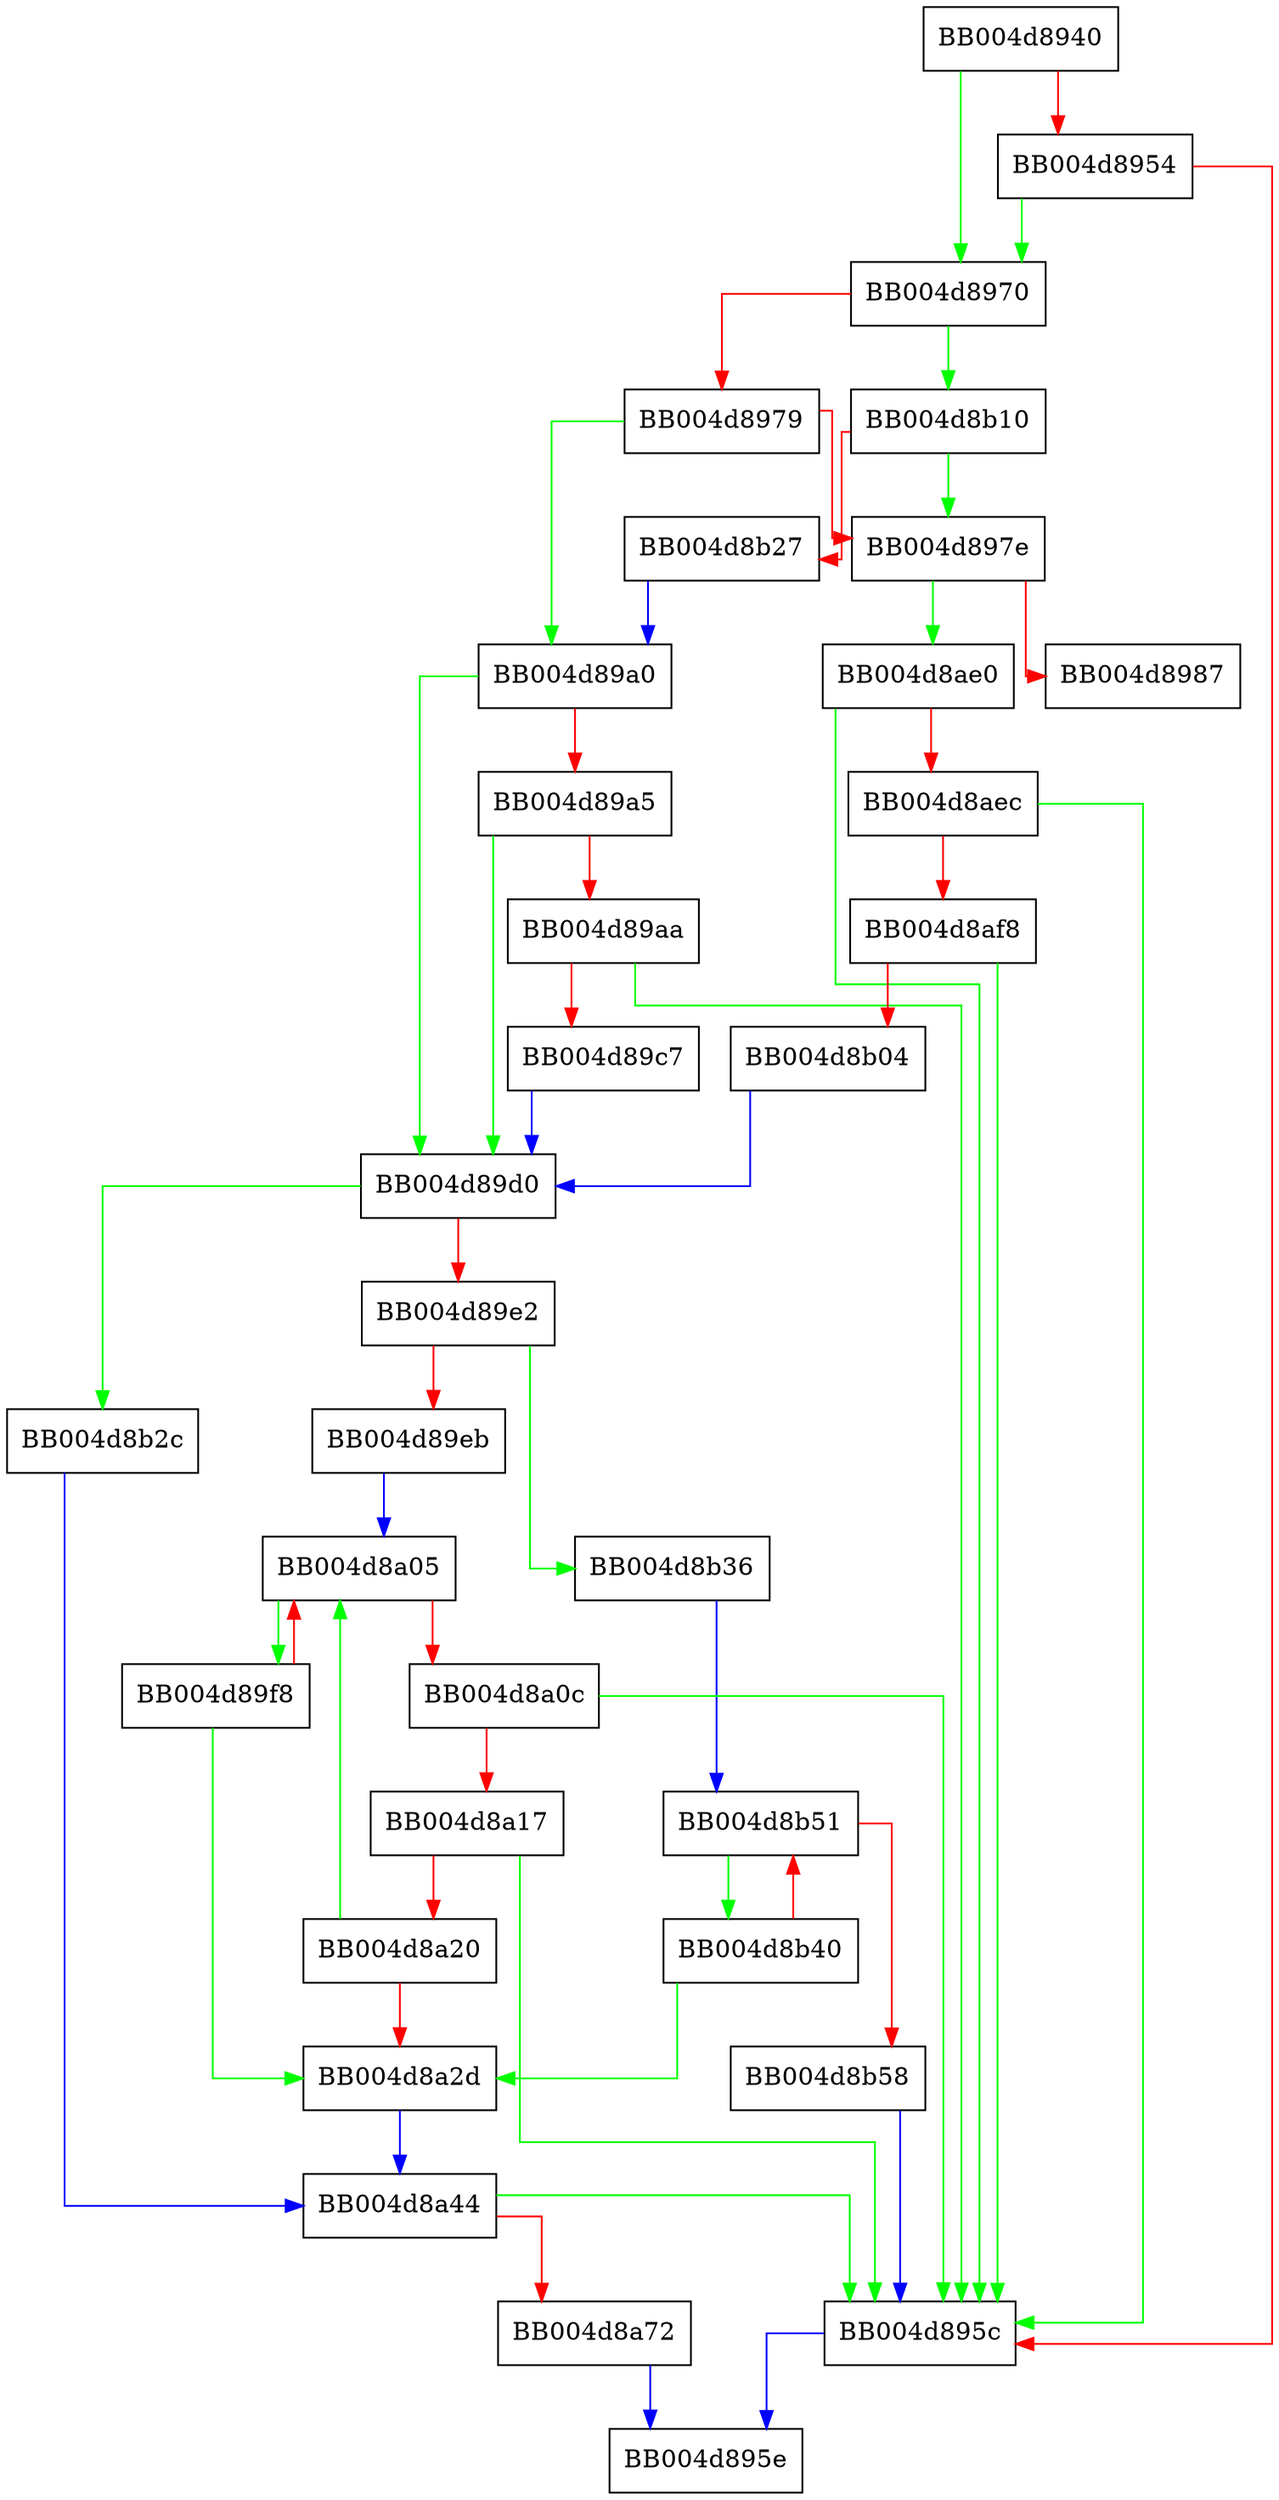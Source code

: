digraph ossl_tls_add_custom_ext_intern {
  node [shape="box"];
  graph [splines=ortho];
  BB004d8940 -> BB004d8970 [color="green"];
  BB004d8940 -> BB004d8954 [color="red"];
  BB004d8954 -> BB004d8970 [color="green"];
  BB004d8954 -> BB004d895c [color="red"];
  BB004d895c -> BB004d895e [color="blue"];
  BB004d8970 -> BB004d8b10 [color="green"];
  BB004d8970 -> BB004d8979 [color="red"];
  BB004d8979 -> BB004d89a0 [color="green"];
  BB004d8979 -> BB004d897e [color="red"];
  BB004d897e -> BB004d8ae0 [color="green"];
  BB004d897e -> BB004d8987 [color="red"];
  BB004d89a0 -> BB004d89d0 [color="green"];
  BB004d89a0 -> BB004d89a5 [color="red"];
  BB004d89a5 -> BB004d89d0 [color="green"];
  BB004d89a5 -> BB004d89aa [color="red"];
  BB004d89aa -> BB004d895c [color="green"];
  BB004d89aa -> BB004d89c7 [color="red"];
  BB004d89c7 -> BB004d89d0 [color="blue"];
  BB004d89d0 -> BB004d8b2c [color="green"];
  BB004d89d0 -> BB004d89e2 [color="red"];
  BB004d89e2 -> BB004d8b36 [color="green"];
  BB004d89e2 -> BB004d89eb [color="red"];
  BB004d89eb -> BB004d8a05 [color="blue"];
  BB004d89f8 -> BB004d8a2d [color="green"];
  BB004d89f8 -> BB004d8a05 [color="red"];
  BB004d8a05 -> BB004d89f8 [color="green"];
  BB004d8a05 -> BB004d8a0c [color="red"];
  BB004d8a0c -> BB004d895c [color="green"];
  BB004d8a0c -> BB004d8a17 [color="red"];
  BB004d8a17 -> BB004d895c [color="green"];
  BB004d8a17 -> BB004d8a20 [color="red"];
  BB004d8a20 -> BB004d8a05 [color="green"];
  BB004d8a20 -> BB004d8a2d [color="red"];
  BB004d8a2d -> BB004d8a44 [color="blue"];
  BB004d8a44 -> BB004d895c [color="green"];
  BB004d8a44 -> BB004d8a72 [color="red"];
  BB004d8a72 -> BB004d895e [color="blue"];
  BB004d8ae0 -> BB004d895c [color="green"];
  BB004d8ae0 -> BB004d8aec [color="red"];
  BB004d8aec -> BB004d895c [color="green"];
  BB004d8aec -> BB004d8af8 [color="red"];
  BB004d8af8 -> BB004d895c [color="green"];
  BB004d8af8 -> BB004d8b04 [color="red"];
  BB004d8b04 -> BB004d89d0 [color="blue"];
  BB004d8b10 -> BB004d897e [color="green"];
  BB004d8b10 -> BB004d8b27 [color="red"];
  BB004d8b27 -> BB004d89a0 [color="blue"];
  BB004d8b2c -> BB004d8a44 [color="blue"];
  BB004d8b36 -> BB004d8b51 [color="blue"];
  BB004d8b40 -> BB004d8a2d [color="green"];
  BB004d8b40 -> BB004d8b51 [color="red"];
  BB004d8b51 -> BB004d8b40 [color="green"];
  BB004d8b51 -> BB004d8b58 [color="red"];
  BB004d8b58 -> BB004d895c [color="blue"];
}